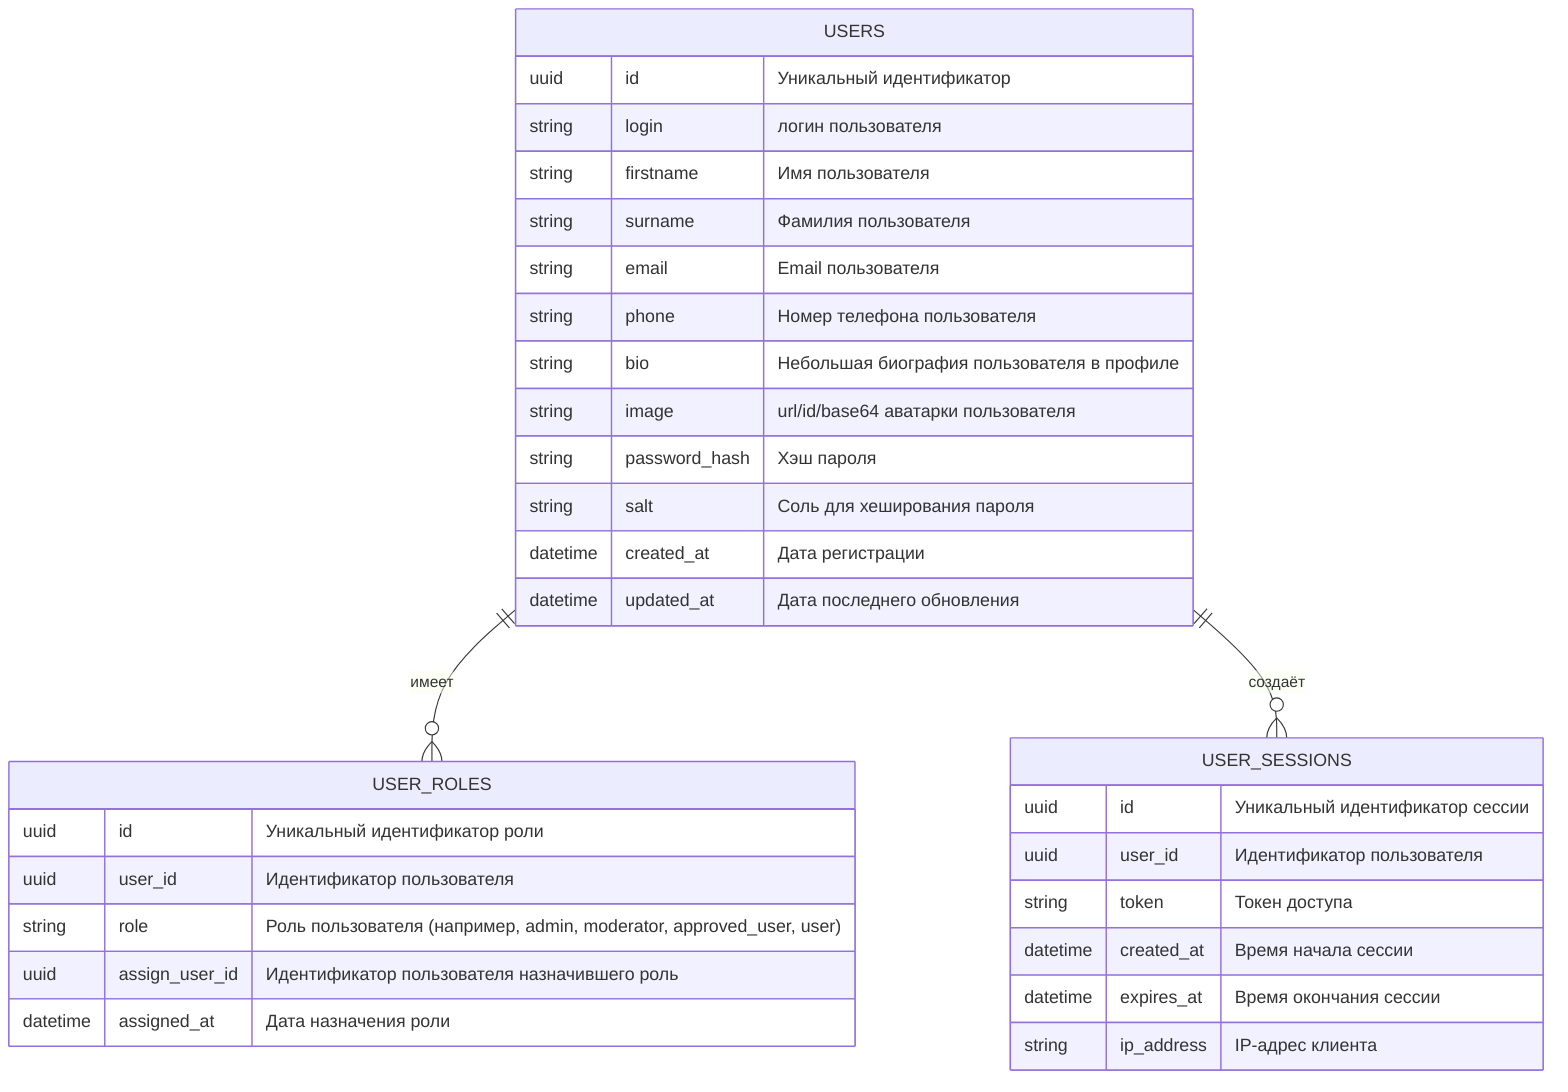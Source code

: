 erDiagram
    USERS {
        uuid id "Уникальный идентификатор"
        string login "логин пользователя"
        string firstname "Имя пользователя"
        string surname "Фамилия пользователя"
        string email "Email пользователя"
        string phone "Номер телефона пользователя"
        string bio "Небольшая биография пользователя в профиле"
        string image "url/id/base64 аватарки пользователя"
        string password_hash "Хэш пароля"
        string salt "Соль для хеширования пароля"
        datetime created_at "Дата регистрации"
        datetime updated_at "Дата последнего обновления"
    }
    USER_ROLES {
        uuid id "Уникальный идентификатор роли"
        uuid user_id "Идентификатор пользователя"
        string role "Роль пользователя (например, admin, moderator, approved_user, user)"
        uuid assign_user_id "Идентификатор пользователя назначившего роль"
        datetime assigned_at "Дата назначения роли"
    }
    USER_SESSIONS {
        uuid id "Уникальный идентификатор сессии"
        uuid user_id "Идентификатор пользователя"
        string token "Токен доступа"
        datetime created_at "Время начала сессии"
        datetime expires_at "Время окончания сессии"
        string ip_address "IP-адрес клиента"
    }

    USERS ||--o{ USER_ROLES : "имеет"
    USERS ||--o{ USER_SESSIONS : "создаёт"